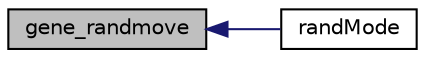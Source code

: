 digraph "gene_randmove"
{
  edge [fontname="Helvetica",fontsize="10",labelfontname="Helvetica",labelfontsize="10"];
  node [fontname="Helvetica",fontsize="10",shape=record];
  rankdir="LR";
  Node1 [label="gene_randmove",height=0.2,width=0.4,color="black", fillcolor="grey75", style="filled", fontcolor="black"];
  Node1 -> Node2 [dir="back",color="midnightblue",fontsize="10",style="solid",fontname="Helvetica"];
  Node2 [label="randMode",height=0.2,width=0.4,color="black", fillcolor="white", style="filled",URL="$db/d8c/rand_md_8h.html#af9cf95043c41e37326e0cf07440223c3",tooltip="Run the mode of the game where the player play with random moves (Map rotations and DO_NOTHING includ..."];
}
